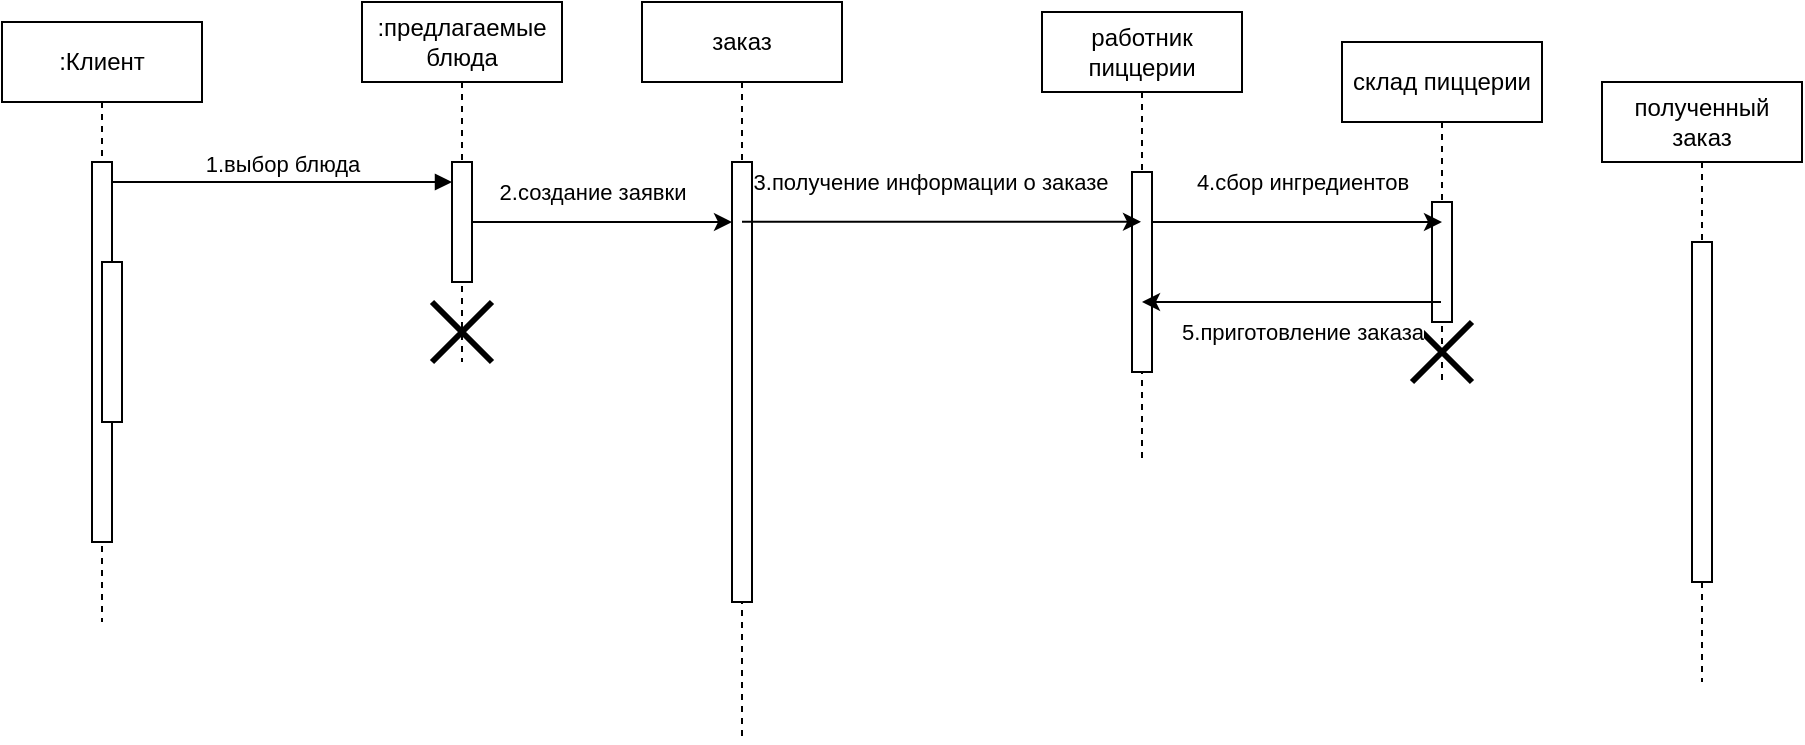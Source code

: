 <mxfile version="24.2.5" type="device">
  <diagram name="Page-1" id="2YBvvXClWsGukQMizWep">
    <mxGraphModel dx="712" dy="778" grid="1" gridSize="10" guides="1" tooltips="1" connect="1" arrows="1" fold="1" page="1" pageScale="1" pageWidth="850" pageHeight="1100" math="0" shadow="0">
      <root>
        <mxCell id="0" />
        <mxCell id="1" parent="0" />
        <mxCell id="aM9ryv3xv72pqoxQDRHE-1" value=":Клиент" style="shape=umlLifeline;perimeter=lifelinePerimeter;whiteSpace=wrap;html=1;container=0;dropTarget=0;collapsible=0;recursiveResize=0;outlineConnect=0;portConstraint=eastwest;newEdgeStyle={&quot;edgeStyle&quot;:&quot;elbowEdgeStyle&quot;,&quot;elbow&quot;:&quot;vertical&quot;,&quot;curved&quot;:0,&quot;rounded&quot;:0};" parent="1" vertex="1">
          <mxGeometry x="30" y="40" width="100" height="300" as="geometry" />
        </mxCell>
        <mxCell id="aM9ryv3xv72pqoxQDRHE-2" value="" style="html=1;points=[];perimeter=orthogonalPerimeter;outlineConnect=0;targetShapes=umlLifeline;portConstraint=eastwest;newEdgeStyle={&quot;edgeStyle&quot;:&quot;elbowEdgeStyle&quot;,&quot;elbow&quot;:&quot;vertical&quot;,&quot;curved&quot;:0,&quot;rounded&quot;:0};" parent="aM9ryv3xv72pqoxQDRHE-1" vertex="1">
          <mxGeometry x="45" y="70" width="10" height="190" as="geometry" />
        </mxCell>
        <mxCell id="aM9ryv3xv72pqoxQDRHE-4" value="" style="html=1;points=[];perimeter=orthogonalPerimeter;outlineConnect=0;targetShapes=umlLifeline;portConstraint=eastwest;newEdgeStyle={&quot;edgeStyle&quot;:&quot;elbowEdgeStyle&quot;,&quot;elbow&quot;:&quot;vertical&quot;,&quot;curved&quot;:0,&quot;rounded&quot;:0};" parent="aM9ryv3xv72pqoxQDRHE-1" vertex="1">
          <mxGeometry x="50" y="120" width="10" height="80" as="geometry" />
        </mxCell>
        <mxCell id="aM9ryv3xv72pqoxQDRHE-5" value=":предлагаемые блюда" style="shape=umlLifeline;perimeter=lifelinePerimeter;whiteSpace=wrap;html=1;container=0;dropTarget=0;collapsible=0;recursiveResize=0;outlineConnect=0;portConstraint=eastwest;newEdgeStyle={&quot;edgeStyle&quot;:&quot;elbowEdgeStyle&quot;,&quot;elbow&quot;:&quot;vertical&quot;,&quot;curved&quot;:0,&quot;rounded&quot;:0};" parent="1" vertex="1">
          <mxGeometry x="210" y="30" width="100" height="180" as="geometry" />
        </mxCell>
        <mxCell id="bpfed3VArLAoPMjVe-Nt-11" style="edgeStyle=elbowEdgeStyle;rounded=0;orthogonalLoop=1;jettySize=auto;html=1;elbow=vertical;curved=0;" edge="1" parent="aM9ryv3xv72pqoxQDRHE-5" source="aM9ryv3xv72pqoxQDRHE-6" target="aM9ryv3xv72pqoxQDRHE-5">
          <mxGeometry relative="1" as="geometry" />
        </mxCell>
        <mxCell id="aM9ryv3xv72pqoxQDRHE-6" value="" style="html=1;points=[];perimeter=orthogonalPerimeter;outlineConnect=0;targetShapes=umlLifeline;portConstraint=eastwest;newEdgeStyle={&quot;edgeStyle&quot;:&quot;elbowEdgeStyle&quot;,&quot;elbow&quot;:&quot;vertical&quot;,&quot;curved&quot;:0,&quot;rounded&quot;:0};" parent="aM9ryv3xv72pqoxQDRHE-5" vertex="1">
          <mxGeometry x="45" y="80" width="10" height="60" as="geometry" />
        </mxCell>
        <mxCell id="bpfed3VArLAoPMjVe-Nt-13" value="" style="shape=umlDestroy;whiteSpace=wrap;html=1;strokeWidth=3;targetShapes=umlLifeline;" vertex="1" parent="aM9ryv3xv72pqoxQDRHE-5">
          <mxGeometry x="35" y="150" width="30" height="30" as="geometry" />
        </mxCell>
        <mxCell id="aM9ryv3xv72pqoxQDRHE-7" value="1.выбор блюда" style="html=1;verticalAlign=bottom;endArrow=block;edgeStyle=elbowEdgeStyle;elbow=vertical;curved=0;rounded=0;" parent="1" source="aM9ryv3xv72pqoxQDRHE-2" target="aM9ryv3xv72pqoxQDRHE-6" edge="1">
          <mxGeometry relative="1" as="geometry">
            <mxPoint x="195" y="130" as="sourcePoint" />
            <Array as="points">
              <mxPoint x="180" y="120" />
            </Array>
          </mxGeometry>
        </mxCell>
        <mxCell id="bpfed3VArLAoPMjVe-Nt-2" value="заказ" style="shape=umlLifeline;perimeter=lifelinePerimeter;whiteSpace=wrap;html=1;container=0;dropTarget=0;collapsible=0;recursiveResize=0;outlineConnect=0;portConstraint=eastwest;newEdgeStyle={&quot;edgeStyle&quot;:&quot;elbowEdgeStyle&quot;,&quot;elbow&quot;:&quot;vertical&quot;,&quot;curved&quot;:0,&quot;rounded&quot;:0};" vertex="1" parent="1">
          <mxGeometry x="350" y="30" width="100" height="370" as="geometry" />
        </mxCell>
        <mxCell id="bpfed3VArLAoPMjVe-Nt-3" value="" style="html=1;points=[];perimeter=orthogonalPerimeter;outlineConnect=0;targetShapes=umlLifeline;portConstraint=eastwest;newEdgeStyle={&quot;edgeStyle&quot;:&quot;elbowEdgeStyle&quot;,&quot;elbow&quot;:&quot;vertical&quot;,&quot;curved&quot;:0,&quot;rounded&quot;:0};" vertex="1" parent="bpfed3VArLAoPMjVe-Nt-2">
          <mxGeometry x="45" y="80" width="10" height="220" as="geometry" />
        </mxCell>
        <mxCell id="bpfed3VArLAoPMjVe-Nt-4" value="работник пиццерии" style="shape=umlLifeline;perimeter=lifelinePerimeter;whiteSpace=wrap;html=1;container=0;dropTarget=0;collapsible=0;recursiveResize=0;outlineConnect=0;portConstraint=eastwest;newEdgeStyle={&quot;edgeStyle&quot;:&quot;elbowEdgeStyle&quot;,&quot;elbow&quot;:&quot;vertical&quot;,&quot;curved&quot;:0,&quot;rounded&quot;:0};" vertex="1" parent="1">
          <mxGeometry x="550" y="35" width="100" height="225" as="geometry" />
        </mxCell>
        <mxCell id="bpfed3VArLAoPMjVe-Nt-5" value="" style="html=1;points=[];perimeter=orthogonalPerimeter;outlineConnect=0;targetShapes=umlLifeline;portConstraint=eastwest;newEdgeStyle={&quot;edgeStyle&quot;:&quot;elbowEdgeStyle&quot;,&quot;elbow&quot;:&quot;vertical&quot;,&quot;curved&quot;:0,&quot;rounded&quot;:0};" vertex="1" parent="bpfed3VArLAoPMjVe-Nt-4">
          <mxGeometry x="45" y="80" width="10" height="100" as="geometry" />
        </mxCell>
        <mxCell id="bpfed3VArLAoPMjVe-Nt-6" value="склад пиццерии" style="shape=umlLifeline;perimeter=lifelinePerimeter;whiteSpace=wrap;html=1;container=0;dropTarget=0;collapsible=0;recursiveResize=0;outlineConnect=0;portConstraint=eastwest;newEdgeStyle={&quot;edgeStyle&quot;:&quot;elbowEdgeStyle&quot;,&quot;elbow&quot;:&quot;vertical&quot;,&quot;curved&quot;:0,&quot;rounded&quot;:0};" vertex="1" parent="1">
          <mxGeometry x="700" y="50" width="100" height="170" as="geometry" />
        </mxCell>
        <mxCell id="bpfed3VArLAoPMjVe-Nt-7" value="" style="html=1;points=[];perimeter=orthogonalPerimeter;outlineConnect=0;targetShapes=umlLifeline;portConstraint=eastwest;newEdgeStyle={&quot;edgeStyle&quot;:&quot;elbowEdgeStyle&quot;,&quot;elbow&quot;:&quot;vertical&quot;,&quot;curved&quot;:0,&quot;rounded&quot;:0};" vertex="1" parent="bpfed3VArLAoPMjVe-Nt-6">
          <mxGeometry x="45" y="80" width="10" height="60" as="geometry" />
        </mxCell>
        <mxCell id="bpfed3VArLAoPMjVe-Nt-16" value="" style="shape=umlDestroy;whiteSpace=wrap;html=1;strokeWidth=3;targetShapes=umlLifeline;" vertex="1" parent="bpfed3VArLAoPMjVe-Nt-6">
          <mxGeometry x="35" y="140" width="30" height="30" as="geometry" />
        </mxCell>
        <mxCell id="bpfed3VArLAoPMjVe-Nt-8" value="полученный заказ" style="shape=umlLifeline;perimeter=lifelinePerimeter;whiteSpace=wrap;html=1;container=0;dropTarget=0;collapsible=0;recursiveResize=0;outlineConnect=0;portConstraint=eastwest;newEdgeStyle={&quot;edgeStyle&quot;:&quot;elbowEdgeStyle&quot;,&quot;elbow&quot;:&quot;vertical&quot;,&quot;curved&quot;:0,&quot;rounded&quot;:0};" vertex="1" parent="1">
          <mxGeometry x="830" y="70" width="100" height="300" as="geometry" />
        </mxCell>
        <mxCell id="bpfed3VArLAoPMjVe-Nt-9" value="" style="html=1;points=[];perimeter=orthogonalPerimeter;outlineConnect=0;targetShapes=umlLifeline;portConstraint=eastwest;newEdgeStyle={&quot;edgeStyle&quot;:&quot;elbowEdgeStyle&quot;,&quot;elbow&quot;:&quot;vertical&quot;,&quot;curved&quot;:0,&quot;rounded&quot;:0};" vertex="1" parent="bpfed3VArLAoPMjVe-Nt-8">
          <mxGeometry x="45" y="80" width="10" height="170" as="geometry" />
        </mxCell>
        <mxCell id="bpfed3VArLAoPMjVe-Nt-10" value="" style="endArrow=classic;html=1;rounded=0;" edge="1" parent="1" source="aM9ryv3xv72pqoxQDRHE-6" target="bpfed3VArLAoPMjVe-Nt-3">
          <mxGeometry width="50" height="50" relative="1" as="geometry">
            <mxPoint x="270" y="115" as="sourcePoint" />
            <mxPoint x="370" y="170" as="targetPoint" />
            <Array as="points" />
          </mxGeometry>
        </mxCell>
        <mxCell id="bpfed3VArLAoPMjVe-Nt-12" value="2.создание заявки" style="edgeLabel;html=1;align=center;verticalAlign=middle;resizable=0;points=[];" vertex="1" connectable="0" parent="bpfed3VArLAoPMjVe-Nt-10">
          <mxGeometry x="-0.299" relative="1" as="geometry">
            <mxPoint x="14" y="-15" as="offset" />
          </mxGeometry>
        </mxCell>
        <mxCell id="bpfed3VArLAoPMjVe-Nt-14" value="" style="endArrow=classic;html=1;rounded=0;exitX=0.5;exitY=0.136;exitDx=0;exitDy=0;exitPerimeter=0;" edge="1" parent="1" source="bpfed3VArLAoPMjVe-Nt-3" target="bpfed3VArLAoPMjVe-Nt-4">
          <mxGeometry width="50" height="50" relative="1" as="geometry">
            <mxPoint x="410" y="140" as="sourcePoint" />
            <mxPoint x="510" y="140" as="targetPoint" />
            <Array as="points" />
          </mxGeometry>
        </mxCell>
        <mxCell id="bpfed3VArLAoPMjVe-Nt-15" value="3.получение информации о заказе" style="edgeLabel;html=1;align=center;verticalAlign=middle;resizable=0;points=[];" vertex="1" connectable="0" parent="bpfed3VArLAoPMjVe-Nt-14">
          <mxGeometry x="-0.299" relative="1" as="geometry">
            <mxPoint x="24" y="-20" as="offset" />
          </mxGeometry>
        </mxCell>
        <mxCell id="bpfed3VArLAoPMjVe-Nt-17" value="" style="endArrow=classic;html=1;rounded=0;entryX=0.5;entryY=0.167;entryDx=0;entryDy=0;entryPerimeter=0;" edge="1" parent="1" source="bpfed3VArLAoPMjVe-Nt-5" target="bpfed3VArLAoPMjVe-Nt-7">
          <mxGeometry width="50" height="50" relative="1" as="geometry">
            <mxPoint x="610" y="140" as="sourcePoint" />
            <mxPoint x="740" y="140" as="targetPoint" />
            <Array as="points" />
          </mxGeometry>
        </mxCell>
        <mxCell id="bpfed3VArLAoPMjVe-Nt-18" value="4.сбор ингредиентов" style="edgeLabel;html=1;align=center;verticalAlign=middle;resizable=0;points=[];" vertex="1" connectable="0" parent="bpfed3VArLAoPMjVe-Nt-17">
          <mxGeometry x="-0.299" relative="1" as="geometry">
            <mxPoint x="24" y="-20" as="offset" />
          </mxGeometry>
        </mxCell>
        <mxCell id="bpfed3VArLAoPMjVe-Nt-19" value="" style="endArrow=classic;html=1;rounded=0;" edge="1" parent="1" source="bpfed3VArLAoPMjVe-Nt-6" target="bpfed3VArLAoPMjVe-Nt-4">
          <mxGeometry width="50" height="50" relative="1" as="geometry">
            <mxPoint x="615" y="150" as="sourcePoint" />
            <mxPoint x="760" y="150" as="targetPoint" />
            <Array as="points">
              <mxPoint x="680" y="180" />
            </Array>
          </mxGeometry>
        </mxCell>
        <mxCell id="bpfed3VArLAoPMjVe-Nt-20" value="5.приготовление заказа" style="edgeLabel;html=1;align=center;verticalAlign=middle;resizable=0;points=[];" vertex="1" connectable="0" parent="bpfed3VArLAoPMjVe-Nt-19">
          <mxGeometry x="-0.299" relative="1" as="geometry">
            <mxPoint x="-17" y="15" as="offset" />
          </mxGeometry>
        </mxCell>
      </root>
    </mxGraphModel>
  </diagram>
</mxfile>
